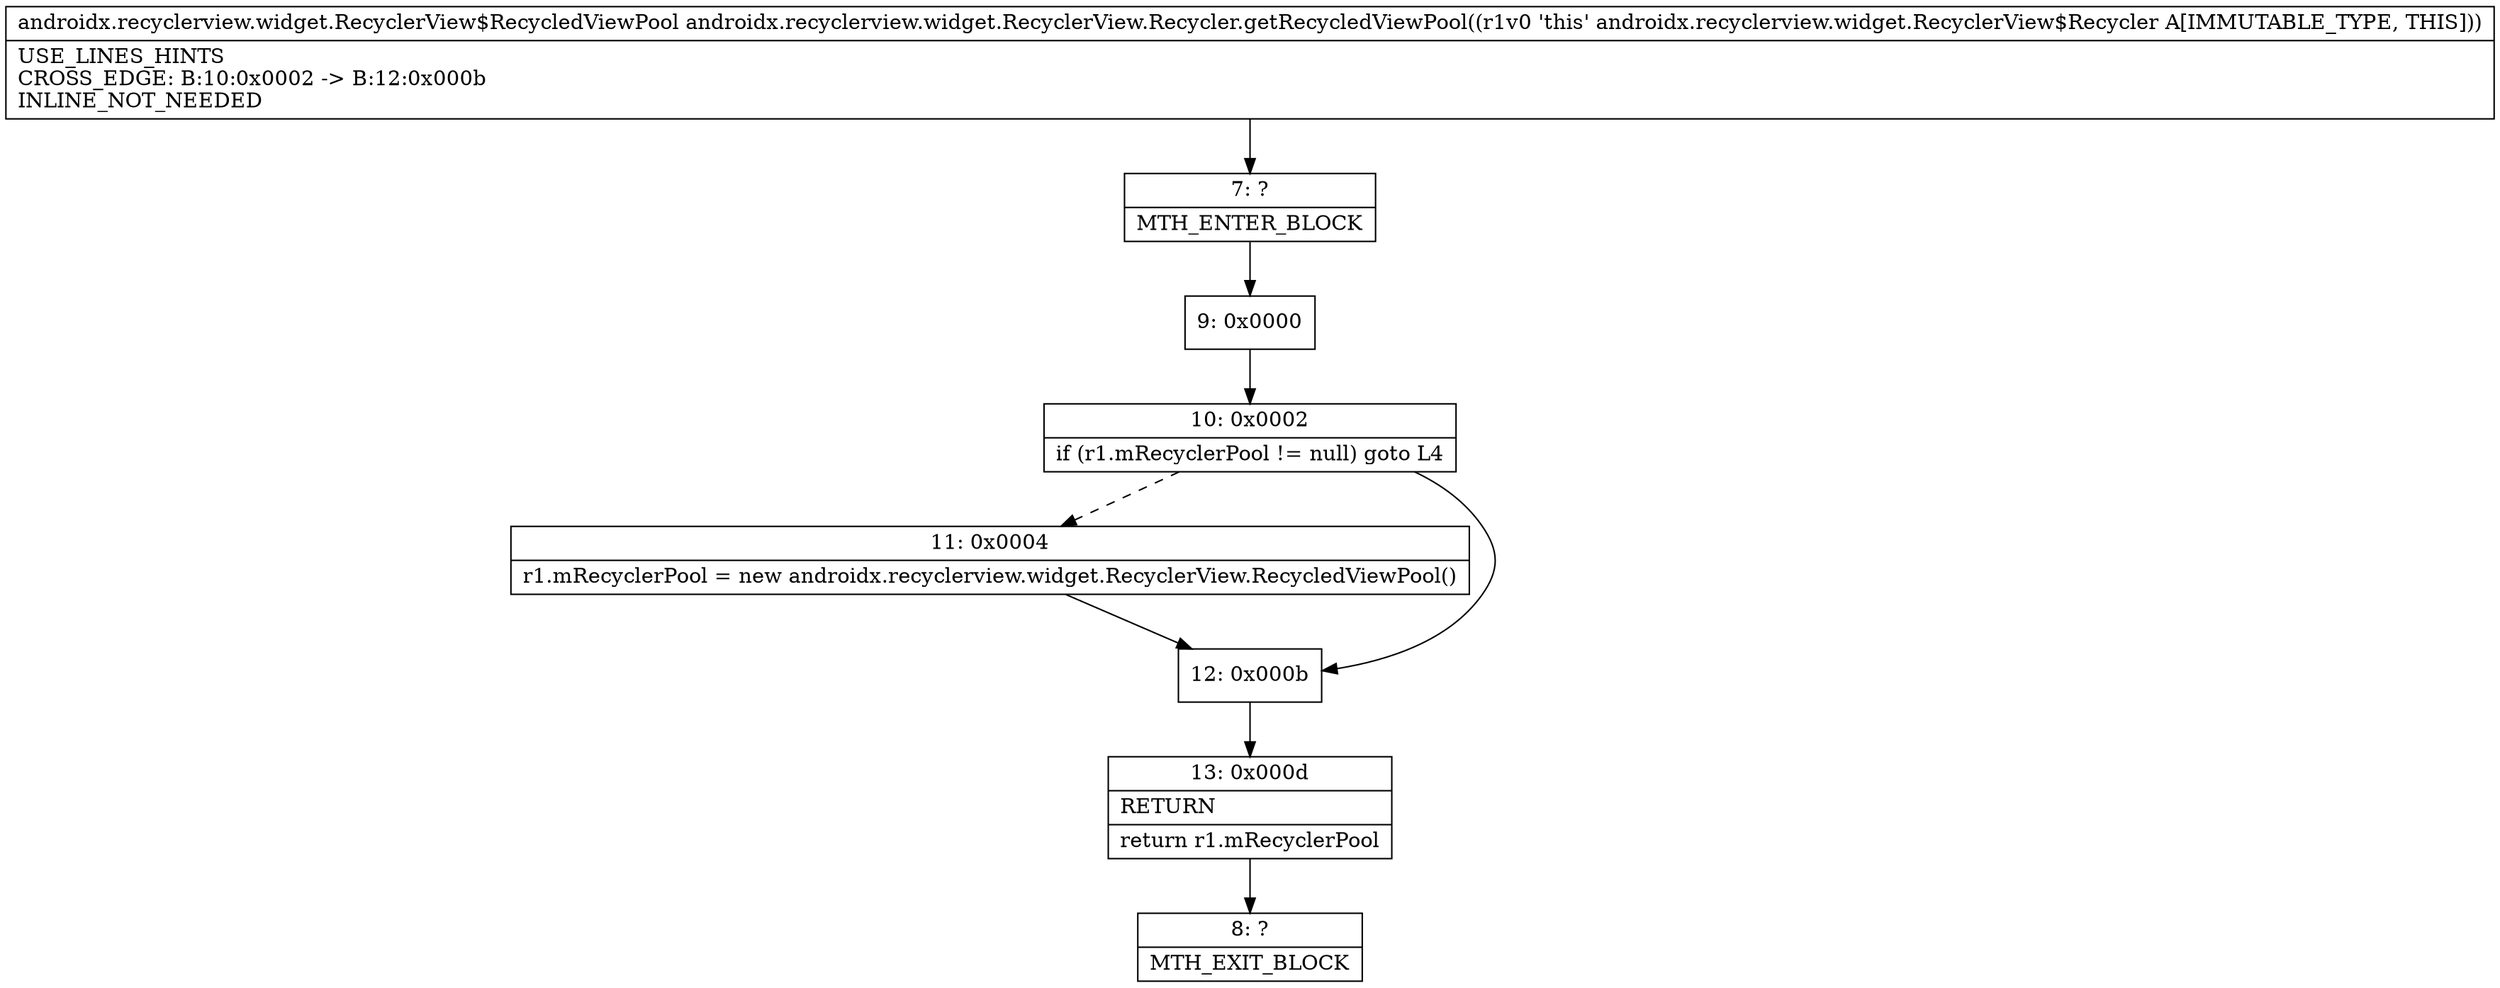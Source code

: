 digraph "CFG forandroidx.recyclerview.widget.RecyclerView.Recycler.getRecycledViewPool()Landroidx\/recyclerview\/widget\/RecyclerView$RecycledViewPool;" {
Node_7 [shape=record,label="{7\:\ ?|MTH_ENTER_BLOCK\l}"];
Node_9 [shape=record,label="{9\:\ 0x0000}"];
Node_10 [shape=record,label="{10\:\ 0x0002|if (r1.mRecyclerPool != null) goto L4\l}"];
Node_11 [shape=record,label="{11\:\ 0x0004|r1.mRecyclerPool = new androidx.recyclerview.widget.RecyclerView.RecycledViewPool()\l}"];
Node_12 [shape=record,label="{12\:\ 0x000b}"];
Node_13 [shape=record,label="{13\:\ 0x000d|RETURN\l|return r1.mRecyclerPool\l}"];
Node_8 [shape=record,label="{8\:\ ?|MTH_EXIT_BLOCK\l}"];
MethodNode[shape=record,label="{androidx.recyclerview.widget.RecyclerView$RecycledViewPool androidx.recyclerview.widget.RecyclerView.Recycler.getRecycledViewPool((r1v0 'this' androidx.recyclerview.widget.RecyclerView$Recycler A[IMMUTABLE_TYPE, THIS]))  | USE_LINES_HINTS\lCROSS_EDGE: B:10:0x0002 \-\> B:12:0x000b\lINLINE_NOT_NEEDED\l}"];
MethodNode -> Node_7;Node_7 -> Node_9;
Node_9 -> Node_10;
Node_10 -> Node_11[style=dashed];
Node_10 -> Node_12;
Node_11 -> Node_12;
Node_12 -> Node_13;
Node_13 -> Node_8;
}

